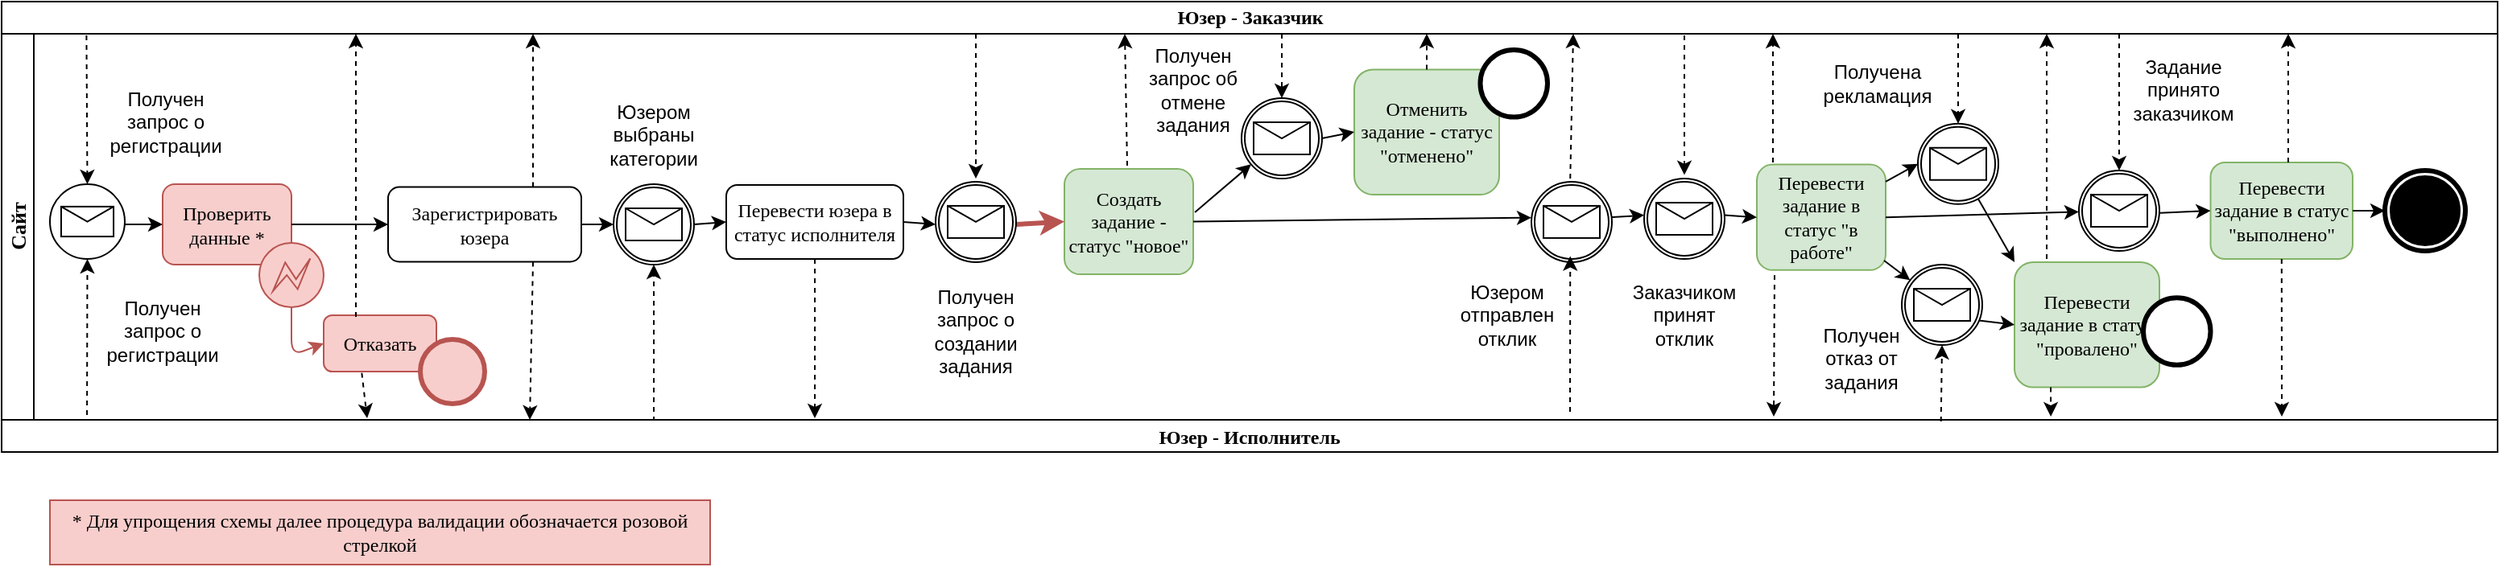 <mxfile version="14.7.7" type="github">
  <diagram name="Page-1" id="c7488fd3-1785-93aa-aadb-54a6760d102a">
    <mxGraphModel dx="730" dy="316" grid="1" gridSize="10" guides="1" tooltips="1" connect="1" arrows="1" fold="1" page="1" pageScale="1" pageWidth="1100" pageHeight="850" background="none" math="0" shadow="0">
      <root>
        <mxCell id="0" />
        <mxCell id="1" parent="0" />
        <object label="&lt;font style=&quot;font-size: 12px&quot;&gt;Юзер - Заказчик&lt;/font&gt;" id="2b4e8129b02d487f-1">
          <mxCell style="swimlane;html=1;childLayout=stackLayout;horizontal=1;startSize=20;horizontalStack=0;rounded=0;shadow=0;labelBackgroundColor=none;strokeWidth=1;fontFamily=Verdana;fontSize=12;align=center;" parent="1" vertex="1">
            <mxGeometry x="150" y="40" width="1550" height="280" as="geometry" />
          </mxCell>
        </object>
        <mxCell id="h2x-6CI9Ihy8LsGusNlG-118" value="" style="endArrow=classic;html=1;dashed=1;fontSize=12;entryX=0.5;entryY=1;entryDx=0;entryDy=0;entryPerimeter=0;" parent="2b4e8129b02d487f-1" edge="1">
          <mxGeometry width="50" height="50" relative="1" as="geometry">
            <mxPoint x="405" y="267" as="sourcePoint" />
            <mxPoint x="405" y="163.5" as="targetPoint" />
          </mxGeometry>
        </mxCell>
        <mxCell id="h2x-6CI9Ihy8LsGusNlG-125" value="" style="endArrow=classic;html=1;dashed=1;fontSize=12;exitX=0.338;exitY=1.025;exitDx=0;exitDy=0;exitPerimeter=0;" parent="2b4e8129b02d487f-1" source="h2x-6CI9Ihy8LsGusNlG-116" edge="1">
          <mxGeometry width="50" height="50" relative="1" as="geometry">
            <mxPoint x="395" y="277" as="sourcePoint" />
            <mxPoint x="227" y="259" as="targetPoint" />
          </mxGeometry>
        </mxCell>
        <mxCell id="h2x-6CI9Ihy8LsGusNlG-90" value="" style="endArrow=classic;html=1;dashed=1;fontSize=12;entryX=0.5;entryY=1;entryDx=0;entryDy=0;entryPerimeter=0;" parent="2b4e8129b02d487f-1" target="h2x-6CI9Ihy8LsGusNlG-93" edge="1">
          <mxGeometry width="50" height="50" relative="1" as="geometry">
            <mxPoint x="53" y="269" as="sourcePoint" />
            <mxPoint x="55" y="173.5" as="targetPoint" />
          </mxGeometry>
        </mxCell>
        <mxCell id="2b4e8129b02d487f-2" value="&lt;div style=&quot;font-size: 13px&quot;&gt;&lt;font face=&quot;Verdana&quot;&gt;Сайт&lt;/font&gt;&lt;/div&gt;" style="swimlane;html=1;startSize=20;horizontal=0;fontSize=13;" parent="2b4e8129b02d487f-1" vertex="1">
          <mxGeometry y="20" width="1550" height="240" as="geometry">
            <mxRectangle y="20" width="680" height="20" as="alternateBounds" />
          </mxGeometry>
        </mxCell>
        <mxCell id="2b4e8129b02d487f-6" value="Проверить данные *" style="rounded=1;whiteSpace=wrap;html=1;shadow=0;labelBackgroundColor=none;strokeWidth=1;fontFamily=Verdana;fontSize=12;align=center;fillColor=#f8cecc;strokeColor=#b85450;" parent="2b4e8129b02d487f-2" vertex="1">
          <mxGeometry x="100" y="93.5" width="80" height="50" as="geometry" />
        </mxCell>
        <mxCell id="h2x-6CI9Ihy8LsGusNlG-75" value="Получен запрос о регистрации" style="text;html=1;strokeColor=none;fillColor=none;align=center;verticalAlign=middle;whiteSpace=wrap;rounded=0;fontSize=12;" parent="2b4e8129b02d487f-2" vertex="1">
          <mxGeometry x="76.5" y="30" width="50" height="50" as="geometry" />
        </mxCell>
        <mxCell id="h2x-6CI9Ihy8LsGusNlG-86" value="" style="endArrow=classic;html=1;fontSize=12;exitX=1;exitY=0.5;exitDx=0;exitDy=0;entryX=0;entryY=0.5;entryDx=0;entryDy=0;" parent="2b4e8129b02d487f-2" target="2b4e8129b02d487f-6" edge="1">
          <mxGeometry width="50" height="50" relative="1" as="geometry">
            <mxPoint x="70" y="118.5" as="sourcePoint" />
            <mxPoint x="370" y="130" as="targetPoint" />
          </mxGeometry>
        </mxCell>
        <mxCell id="h2x-6CI9Ihy8LsGusNlG-91" value="Получен запрос о регистрации" style="text;html=1;strokeColor=none;fillColor=none;align=center;verticalAlign=middle;whiteSpace=wrap;rounded=0;fontSize=12;" parent="2b4e8129b02d487f-2" vertex="1">
          <mxGeometry x="60" y="160" width="80" height="50" as="geometry" />
        </mxCell>
        <mxCell id="h2x-6CI9Ihy8LsGusNlG-94" value="" style="points=[[0.145,0.145,0],[0.5,0,0],[0.855,0.145,0],[1,0.5,0],[0.855,0.855,0],[0.5,1,0],[0.145,0.855,0],[0,0.5,0]];shape=mxgraph.bpmn.event;html=1;verticalLabelPosition=bottom;labelBackgroundColor=#ffffff;verticalAlign=top;align=center;perimeter=ellipsePerimeter;outlineConnect=0;aspect=fixed;outline=eventInt;symbol=error;fontSize=12;fillColor=#f8cecc;strokeColor=#b85450;" parent="2b4e8129b02d487f-2" vertex="1">
          <mxGeometry x="160" y="130" width="40" height="40" as="geometry" />
        </mxCell>
        <mxCell id="h2x-6CI9Ihy8LsGusNlG-96" value="" style="endArrow=classic;html=1;fontSize=12;exitX=1;exitY=0.5;exitDx=0;exitDy=0;entryX=0;entryY=0.5;entryDx=0;entryDy=0;" parent="2b4e8129b02d487f-2" source="2b4e8129b02d487f-6" target="h2x-6CI9Ihy8LsGusNlG-99" edge="1">
          <mxGeometry width="50" height="50" relative="1" as="geometry">
            <mxPoint x="80" y="128.5" as="sourcePoint" />
            <mxPoint x="210" y="118.5" as="targetPoint" />
          </mxGeometry>
        </mxCell>
        <mxCell id="h2x-6CI9Ihy8LsGusNlG-99" value="Зарегистрировать юзера" style="rounded=1;whiteSpace=wrap;html=1;shadow=0;labelBackgroundColor=none;strokeWidth=1;fontFamily=Verdana;fontSize=12;align=center;" parent="2b4e8129b02d487f-2" vertex="1">
          <mxGeometry x="240" y="95.25" width="120" height="46.5" as="geometry" />
        </mxCell>
        <mxCell id="h2x-6CI9Ihy8LsGusNlG-93" value="" style="points=[[0.145,0.145,0],[0.5,0,0],[0.855,0.145,0],[1,0.5,0],[0.855,0.855,0],[0.5,1,0],[0.145,0.855,0],[0,0.5,0]];shape=mxgraph.bpmn.event;html=1;verticalLabelPosition=bottom;labelBackgroundColor=#ffffff;verticalAlign=top;align=center;perimeter=ellipsePerimeter;outlineConnect=0;aspect=fixed;outline=standard;symbol=message;fontSize=12;" parent="2b4e8129b02d487f-2" vertex="1">
          <mxGeometry x="30" y="93.5" width="46.5" height="46.5" as="geometry" />
        </mxCell>
        <mxCell id="h2x-6CI9Ihy8LsGusNlG-110" value="" style="endArrow=classic;html=1;fontSize=12;exitX=0.5;exitY=1;exitDx=0;exitDy=0;entryX=0;entryY=0.5;entryDx=0;entryDy=0;exitPerimeter=0;fillColor=#f8cecc;strokeColor=#b85450;" parent="2b4e8129b02d487f-2" source="h2x-6CI9Ihy8LsGusNlG-94" target="h2x-6CI9Ihy8LsGusNlG-116" edge="1">
          <mxGeometry width="50" height="50" relative="1" as="geometry">
            <mxPoint x="80" y="128.5" as="sourcePoint" />
            <mxPoint x="210" y="195" as="targetPoint" />
            <Array as="points">
              <mxPoint x="180" y="200" />
            </Array>
          </mxGeometry>
        </mxCell>
        <mxCell id="h2x-6CI9Ihy8LsGusNlG-116" value="Отказать" style="rounded=1;whiteSpace=wrap;html=1;shadow=0;labelBackgroundColor=none;strokeWidth=1;fontFamily=Verdana;fontSize=12;align=center;fillColor=#f8cecc;strokeColor=#b85450;" parent="2b4e8129b02d487f-2" vertex="1">
          <mxGeometry x="200" y="175" width="70" height="35" as="geometry" />
        </mxCell>
        <mxCell id="h2x-6CI9Ihy8LsGusNlG-120" value="" style="endArrow=classic;html=1;fontSize=12;exitX=1;exitY=0.5;exitDx=0;exitDy=0;" parent="2b4e8129b02d487f-2" source="h2x-6CI9Ihy8LsGusNlG-99" edge="1">
          <mxGeometry width="50" height="50" relative="1" as="geometry">
            <mxPoint x="320" y="200" as="sourcePoint" />
            <mxPoint x="380" y="118.5" as="targetPoint" />
          </mxGeometry>
        </mxCell>
        <mxCell id="h2x-6CI9Ihy8LsGusNlG-121" value="Юзером выбраны категории" style="text;html=1;strokeColor=none;fillColor=none;align=center;verticalAlign=middle;whiteSpace=wrap;rounded=0;fontSize=12;" parent="2b4e8129b02d487f-2" vertex="1">
          <mxGeometry x="380" y="37.81" width="50" height="50" as="geometry" />
        </mxCell>
        <mxCell id="h2x-6CI9Ihy8LsGusNlG-122" value="Перевести юзера в статус исполнителя" style="rounded=1;whiteSpace=wrap;html=1;shadow=0;labelBackgroundColor=none;strokeWidth=1;fontFamily=Verdana;fontSize=12;align=center;" parent="2b4e8129b02d487f-2" vertex="1">
          <mxGeometry x="450" y="93.94" width="110" height="46.06" as="geometry" />
        </mxCell>
        <mxCell id="h2x-6CI9Ihy8LsGusNlG-123" value="" style="endArrow=classic;html=1;fontSize=12;exitX=1;exitY=0.5;exitDx=0;exitDy=0;exitPerimeter=0;entryX=0;entryY=0.5;entryDx=0;entryDy=0;" parent="2b4e8129b02d487f-2" target="h2x-6CI9Ihy8LsGusNlG-122" edge="1">
          <mxGeometry width="50" height="50" relative="1" as="geometry">
            <mxPoint x="430" y="118.5" as="sourcePoint" />
            <mxPoint x="370.004" y="125.454" as="targetPoint" />
          </mxGeometry>
        </mxCell>
        <mxCell id="h2x-6CI9Ihy8LsGusNlG-133" value="" style="points=[[0.145,0.145,0],[0.5,0,0],[0.855,0.145,0],[1,0.5,0],[0.855,0.855,0],[0.5,1,0],[0.145,0.855,0],[0,0.5,0]];shape=mxgraph.bpmn.event;html=1;verticalLabelPosition=bottom;labelBackgroundColor=#ffffff;verticalAlign=top;align=center;perimeter=ellipsePerimeter;outlineConnect=0;aspect=fixed;outline=end;symbol=terminate2;fontFamily=Verdana;fontSize=12;fillColor=#f8cecc;strokeColor=#b85450;" parent="2b4e8129b02d487f-2" vertex="1">
          <mxGeometry x="260" y="190" width="40" height="40" as="geometry" />
        </mxCell>
        <mxCell id="h2x-6CI9Ihy8LsGusNlG-135" value="" style="endArrow=classic;html=1;fontSize=12;exitX=1;exitY=0.5;exitDx=0;exitDy=0;entryX=0;entryY=0.5;entryDx=0;entryDy=0;entryPerimeter=0;" parent="2b4e8129b02d487f-2" source="h2x-6CI9Ihy8LsGusNlG-122" edge="1">
          <mxGeometry width="50" height="50" relative="1" as="geometry">
            <mxPoint x="460" y="126.75" as="sourcePoint" />
            <mxPoint x="580" y="118.5" as="targetPoint" />
          </mxGeometry>
        </mxCell>
        <mxCell id="h2x-6CI9Ihy8LsGusNlG-138" value="Получен запрос о создании задания" style="text;html=1;strokeColor=none;fillColor=none;align=center;verticalAlign=middle;whiteSpace=wrap;rounded=0;fontSize=12;" parent="2b4e8129b02d487f-2" vertex="1">
          <mxGeometry x="570" y="160" width="70" height="50" as="geometry" />
        </mxCell>
        <mxCell id="h2x-6CI9Ihy8LsGusNlG-142" value="Создать задание - статус &quot;новое&quot;" style="rounded=1;whiteSpace=wrap;html=1;shadow=0;labelBackgroundColor=none;strokeWidth=1;fontFamily=Verdana;fontSize=12;align=center;fillColor=#d5e8d4;strokeColor=#82b366;" parent="2b4e8129b02d487f-2" vertex="1">
          <mxGeometry x="660" y="83.94" width="80" height="65.62" as="geometry" />
        </mxCell>
        <mxCell id="h2x-6CI9Ihy8LsGusNlG-143" value="" style="endArrow=classic;html=1;fontSize=12;exitX=1;exitY=0.5;exitDx=0;exitDy=0;exitPerimeter=0;entryX=0;entryY=0.5;entryDx=0;entryDy=0;fillColor=#f8cecc;strokeColor=#b85450;strokeWidth=3;" parent="2b4e8129b02d487f-2" target="h2x-6CI9Ihy8LsGusNlG-142" edge="1">
          <mxGeometry width="50" height="50" relative="1" as="geometry">
            <mxPoint x="630" y="118.5" as="sourcePoint" />
            <mxPoint x="480" y="126.75" as="targetPoint" />
          </mxGeometry>
        </mxCell>
        <mxCell id="h2x-6CI9Ihy8LsGusNlG-147" value="Юзером отправлен отклик" style="text;html=1;strokeColor=none;fillColor=none;align=center;verticalAlign=middle;whiteSpace=wrap;rounded=0;fontSize=12;" parent="2b4e8129b02d487f-2" vertex="1">
          <mxGeometry x="910" y="149.56" width="50" height="50" as="geometry" />
        </mxCell>
        <mxCell id="h2x-6CI9Ihy8LsGusNlG-148" value="" style="endArrow=classic;html=1;fontSize=12;exitX=1.013;exitY=0.412;exitDx=0;exitDy=0;exitPerimeter=0;" parent="2b4e8129b02d487f-2" source="h2x-6CI9Ihy8LsGusNlG-142" edge="1">
          <mxGeometry width="50" height="50" relative="1" as="geometry">
            <mxPoint x="660" y="128.5" as="sourcePoint" />
            <mxPoint x="775.943" y="81.181" as="targetPoint" />
          </mxGeometry>
        </mxCell>
        <mxCell id="h2x-6CI9Ihy8LsGusNlG-151" value="" style="endArrow=classic;html=1;fontSize=12;exitX=1;exitY=0.5;exitDx=0;exitDy=0;exitPerimeter=0;entryX=0;entryY=0.5;entryDx=0;entryDy=0;entryPerimeter=0;" parent="2b4e8129b02d487f-2" edge="1">
          <mxGeometry width="50" height="50" relative="1" as="geometry">
            <mxPoint x="998.25" y="114.125" as="sourcePoint" />
            <mxPoint x="1020" y="112.81" as="targetPoint" />
          </mxGeometry>
        </mxCell>
        <mxCell id="h2x-6CI9Ihy8LsGusNlG-154" value="Заказчиком принят отклик" style="text;html=1;strokeColor=none;fillColor=none;align=center;verticalAlign=middle;whiteSpace=wrap;rounded=0;fontSize=12;" parent="2b4e8129b02d487f-2" vertex="1">
          <mxGeometry x="1020" y="149.56" width="50" height="50" as="geometry" />
        </mxCell>
        <mxCell id="h2x-6CI9Ihy8LsGusNlG-155" value="Перевести задание в статус &quot;в работе&quot;" style="rounded=1;whiteSpace=wrap;html=1;shadow=0;labelBackgroundColor=none;strokeWidth=1;fontFamily=Verdana;fontSize=12;align=center;fillColor=#d5e8d4;strokeColor=#82b366;" parent="2b4e8129b02d487f-2" vertex="1">
          <mxGeometry x="1090" y="81.31" width="80" height="65.62" as="geometry" />
        </mxCell>
        <mxCell id="h2x-6CI9Ihy8LsGusNlG-156" value="" style="endArrow=classic;html=1;fontSize=12;exitX=1;exitY=0.5;exitDx=0;exitDy=0;exitPerimeter=0;entryX=0;entryY=0.5;entryDx=0;entryDy=0;" parent="2b4e8129b02d487f-2" target="h2x-6CI9Ihy8LsGusNlG-155" edge="1">
          <mxGeometry width="50" height="50" relative="1" as="geometry">
            <mxPoint x="1070" y="112.81" as="sourcePoint" />
            <mxPoint x="840" y="125.44" as="targetPoint" />
          </mxGeometry>
        </mxCell>
        <mxCell id="h2x-6CI9Ihy8LsGusNlG-159" value="Получен запрос об отмене задания" style="text;html=1;strokeColor=none;fillColor=none;align=center;verticalAlign=middle;whiteSpace=wrap;rounded=0;fontSize=12;" parent="2b4e8129b02d487f-2" vertex="1">
          <mxGeometry x="710" y="10" width="60" height="50" as="geometry" />
        </mxCell>
        <mxCell id="h2x-6CI9Ihy8LsGusNlG-160" value="Отменить задание - статус &quot;отменено&quot;" style="rounded=1;whiteSpace=wrap;html=1;shadow=0;labelBackgroundColor=none;strokeWidth=1;fontFamily=Verdana;fontSize=12;align=center;fillColor=#d5e8d4;strokeColor=#82b366;" parent="2b4e8129b02d487f-2" vertex="1">
          <mxGeometry x="840" y="22.19" width="90" height="77.81" as="geometry" />
        </mxCell>
        <mxCell id="h2x-6CI9Ihy8LsGusNlG-161" value="" style="endArrow=classic;html=1;fontSize=12;exitX=1;exitY=0.5;exitDx=0;exitDy=0;exitPerimeter=0;" parent="2b4e8129b02d487f-2" edge="1">
          <mxGeometry width="50" height="50" relative="1" as="geometry">
            <mxPoint x="820" y="65" as="sourcePoint" />
            <mxPoint x="840" y="61" as="targetPoint" />
          </mxGeometry>
        </mxCell>
        <mxCell id="h2x-6CI9Ihy8LsGusNlG-163" value="" style="points=[[0.145,0.145,0],[0.5,0,0],[0.855,0.145,0],[1,0.5,0],[0.855,0.855,0],[0.5,1,0],[0.145,0.855,0],[0,0.5,0]];shape=mxgraph.bpmn.event;html=1;verticalLabelPosition=bottom;labelBackgroundColor=#ffffff;verticalAlign=top;align=center;perimeter=ellipsePerimeter;outlineConnect=0;aspect=fixed;outline=end;symbol=terminate2;fontFamily=Verdana;fontSize=12;" parent="2b4e8129b02d487f-2" vertex="1">
          <mxGeometry x="918.25" y="10" width="41.75" height="41.75" as="geometry" />
        </mxCell>
        <mxCell id="h2x-6CI9Ihy8LsGusNlG-164" value="" style="endArrow=classic;html=1;fontSize=12;exitX=1;exitY=0.5;exitDx=0;exitDy=0;" parent="2b4e8129b02d487f-2" source="h2x-6CI9Ihy8LsGusNlG-142" edge="1">
          <mxGeometry width="50" height="50" relative="1" as="geometry">
            <mxPoint x="750" y="150" as="sourcePoint" />
            <mxPoint x="950.001" y="114.331" as="targetPoint" />
          </mxGeometry>
        </mxCell>
        <mxCell id="h2x-6CI9Ihy8LsGusNlG-167" value="Получен отказ от задания" style="text;html=1;strokeColor=none;fillColor=none;align=center;verticalAlign=middle;whiteSpace=wrap;rounded=0;fontSize=12;" parent="2b4e8129b02d487f-2" vertex="1">
          <mxGeometry x="1120" y="177.37" width="70" height="50" as="geometry" />
        </mxCell>
        <mxCell id="h2x-6CI9Ihy8LsGusNlG-169" value="Перевести задание в статус &quot;провалено&quot;" style="rounded=1;whiteSpace=wrap;html=1;shadow=0;labelBackgroundColor=none;strokeWidth=1;fontFamily=Verdana;fontSize=12;align=center;fillColor=#d5e8d4;strokeColor=#82b366;" parent="2b4e8129b02d487f-2" vertex="1">
          <mxGeometry x="1250" y="141.97" width="90" height="77.81" as="geometry" />
        </mxCell>
        <mxCell id="h2x-6CI9Ihy8LsGusNlG-170" value="" style="points=[[0.145,0.145,0],[0.5,0,0],[0.855,0.145,0],[1,0.5,0],[0.855,0.855,0],[0.5,1,0],[0.145,0.855,0],[0,0.5,0]];shape=mxgraph.bpmn.event;html=1;verticalLabelPosition=bottom;labelBackgroundColor=#ffffff;verticalAlign=top;align=center;perimeter=ellipsePerimeter;outlineConnect=0;aspect=fixed;outline=end;symbol=terminate2;fontFamily=Verdana;fontSize=12;" parent="2b4e8129b02d487f-2" vertex="1">
          <mxGeometry x="1330" y="164.13" width="41.75" height="41.75" as="geometry" />
        </mxCell>
        <mxCell id="h2x-6CI9Ihy8LsGusNlG-171" value="" style="endArrow=classic;html=1;fontSize=12;entryX=0;entryY=0.5;entryDx=0;entryDy=0;" parent="2b4e8129b02d487f-2" target="h2x-6CI9Ihy8LsGusNlG-169" edge="1">
          <mxGeometry width="50" height="50" relative="1" as="geometry">
            <mxPoint x="1228.031" y="178.224" as="sourcePoint" />
            <mxPoint x="1100" y="124.12" as="targetPoint" />
          </mxGeometry>
        </mxCell>
        <mxCell id="h2x-6CI9Ihy8LsGusNlG-166" value="" style="endArrow=classic;html=1;fontSize=12;exitX=0.988;exitY=0.91;exitDx=0;exitDy=0;exitPerimeter=0;" parent="2b4e8129b02d487f-2" source="h2x-6CI9Ihy8LsGusNlG-155" edge="1">
          <mxGeometry width="50" height="50" relative="1" as="geometry">
            <mxPoint x="1170" y="115" as="sourcePoint" />
            <mxPoint x="1185.205" y="153.23" as="targetPoint" />
          </mxGeometry>
        </mxCell>
        <mxCell id="h2x-6CI9Ihy8LsGusNlG-177" value="" style="endArrow=classic;html=1;fontSize=12;entryX=0;entryY=0;entryDx=0;entryDy=0;" parent="2b4e8129b02d487f-2" source="dRT6t8CAFaWPUMTb3TAx-19" target="h2x-6CI9Ihy8LsGusNlG-169" edge="1">
          <mxGeometry width="50" height="50" relative="1" as="geometry">
            <mxPoint x="1220" y="96" as="sourcePoint" />
            <mxPoint x="1260" y="198.465" as="targetPoint" />
          </mxGeometry>
        </mxCell>
        <mxCell id="dRT6t8CAFaWPUMTb3TAx-1" value="Получена рекламация" style="text;html=1;strokeColor=none;fillColor=none;align=center;verticalAlign=middle;whiteSpace=wrap;rounded=0;fontSize=12;" vertex="1" parent="2b4e8129b02d487f-2">
          <mxGeometry x="1130" y="5.88" width="70" height="50" as="geometry" />
        </mxCell>
        <mxCell id="dRT6t8CAFaWPUMTb3TAx-3" value="" style="endArrow=classic;html=1;fontSize=12;exitX=1;exitY=0.5;exitDx=0;exitDy=0;" edge="1" parent="2b4e8129b02d487f-2" source="h2x-6CI9Ihy8LsGusNlG-155" target="dRT6t8CAFaWPUMTb3TAx-20">
          <mxGeometry width="50" height="50" relative="1" as="geometry">
            <mxPoint x="1008.25" y="124.125" as="sourcePoint" />
            <mxPoint x="1260" y="112.81" as="targetPoint" />
          </mxGeometry>
        </mxCell>
        <mxCell id="dRT6t8CAFaWPUMTb3TAx-5" value="Задание принято заказчиком" style="text;html=1;strokeColor=none;fillColor=none;align=center;verticalAlign=middle;whiteSpace=wrap;rounded=0;fontSize=12;" vertex="1" parent="2b4e8129b02d487f-2">
          <mxGeometry x="1320" y="10" width="70" height="50" as="geometry" />
        </mxCell>
        <mxCell id="dRT6t8CAFaWPUMTb3TAx-6" value="Перевести задание в статус &quot;выполнено&quot;" style="rounded=1;whiteSpace=wrap;html=1;shadow=0;labelBackgroundColor=none;strokeWidth=1;fontFamily=Verdana;fontSize=12;align=center;fillColor=#d5e8d4;strokeColor=#82b366;" vertex="1" parent="2b4e8129b02d487f-2">
          <mxGeometry x="1371.75" y="80" width="88.25" height="60" as="geometry" />
        </mxCell>
        <mxCell id="dRT6t8CAFaWPUMTb3TAx-7" value="" style="endArrow=classic;html=1;fontSize=12;exitX=1;exitY=0.5;exitDx=0;exitDy=0;entryX=0;entryY=0.5;entryDx=0;entryDy=0;exitPerimeter=0;" edge="1" parent="2b4e8129b02d487f-2" target="dRT6t8CAFaWPUMTb3TAx-6">
          <mxGeometry width="50" height="50" relative="1" as="geometry">
            <mxPoint x="1310" y="112.81" as="sourcePoint" />
            <mxPoint x="1270" y="122.81" as="targetPoint" />
          </mxGeometry>
        </mxCell>
        <mxCell id="dRT6t8CAFaWPUMTb3TAx-10" value="" style="points=[[0.145,0.145,0],[0.5,0,0],[0.855,0.145,0],[1,0.5,0],[0.855,0.855,0],[0.5,1,0],[0.145,0.855,0],[0,0.5,0]];shape=mxgraph.bpmn.event;html=1;verticalLabelPosition=bottom;labelBackgroundColor=#ffffff;verticalAlign=top;align=center;perimeter=ellipsePerimeter;outlineConnect=0;aspect=fixed;outline=end;symbol=terminate;" vertex="1" parent="2b4e8129b02d487f-2">
          <mxGeometry x="1480" y="85" width="50" height="50" as="geometry" />
        </mxCell>
        <mxCell id="dRT6t8CAFaWPUMTb3TAx-11" value="" style="endArrow=classic;html=1;fontSize=12;exitX=1;exitY=0.5;exitDx=0;exitDy=0;entryX=0;entryY=0.5;entryDx=0;entryDy=0;entryPerimeter=0;" edge="1" parent="2b4e8129b02d487f-2" source="dRT6t8CAFaWPUMTb3TAx-6" target="dRT6t8CAFaWPUMTb3TAx-10">
          <mxGeometry width="50" height="50" relative="1" as="geometry">
            <mxPoint x="1180" y="124.12" as="sourcePoint" />
            <mxPoint x="1270" y="122.81" as="targetPoint" />
          </mxGeometry>
        </mxCell>
        <mxCell id="dRT6t8CAFaWPUMTb3TAx-12" value="" style="points=[[0.145,0.145,0],[0.5,0,0],[0.855,0.145,0],[1,0.5,0],[0.855,0.855,0],[0.5,1,0],[0.145,0.855,0],[0,0.5,0]];shape=mxgraph.bpmn.event;html=1;verticalLabelPosition=bottom;labelBackgroundColor=#ffffff;verticalAlign=top;align=center;perimeter=ellipsePerimeter;outlineConnect=0;aspect=fixed;outline=catching;symbol=message;" vertex="1" parent="2b4e8129b02d487f-2">
          <mxGeometry x="380" y="93.5" width="50" height="50" as="geometry" />
        </mxCell>
        <mxCell id="dRT6t8CAFaWPUMTb3TAx-14" value="" style="points=[[0.145,0.145,0],[0.5,0,0],[0.855,0.145,0],[1,0.5,0],[0.855,0.855,0],[0.5,1,0],[0.145,0.855,0],[0,0.5,0]];shape=mxgraph.bpmn.event;html=1;verticalLabelPosition=bottom;labelBackgroundColor=#ffffff;verticalAlign=top;align=center;perimeter=ellipsePerimeter;outlineConnect=0;aspect=fixed;outline=catching;symbol=message;" vertex="1" parent="2b4e8129b02d487f-2">
          <mxGeometry x="580" y="91.97" width="50" height="50" as="geometry" />
        </mxCell>
        <mxCell id="dRT6t8CAFaWPUMTb3TAx-15" value="" style="points=[[0.145,0.145,0],[0.5,0,0],[0.855,0.145,0],[1,0.5,0],[0.855,0.855,0],[0.5,1,0],[0.145,0.855,0],[0,0.5,0]];shape=mxgraph.bpmn.event;html=1;verticalLabelPosition=bottom;labelBackgroundColor=#ffffff;verticalAlign=top;align=center;perimeter=ellipsePerimeter;outlineConnect=0;aspect=fixed;outline=catching;symbol=message;" vertex="1" parent="2b4e8129b02d487f-2">
          <mxGeometry x="770" y="40" width="50" height="50" as="geometry" />
        </mxCell>
        <mxCell id="dRT6t8CAFaWPUMTb3TAx-16" value="" style="points=[[0.145,0.145,0],[0.5,0,0],[0.855,0.145,0],[1,0.5,0],[0.855,0.855,0],[0.5,1,0],[0.145,0.855,0],[0,0.5,0]];shape=mxgraph.bpmn.event;html=1;verticalLabelPosition=bottom;labelBackgroundColor=#ffffff;verticalAlign=top;align=center;perimeter=ellipsePerimeter;outlineConnect=0;aspect=fixed;outline=catching;symbol=message;" vertex="1" parent="2b4e8129b02d487f-2">
          <mxGeometry x="950" y="91.97" width="50" height="50" as="geometry" />
        </mxCell>
        <mxCell id="dRT6t8CAFaWPUMTb3TAx-18" value="" style="points=[[0.145,0.145,0],[0.5,0,0],[0.855,0.145,0],[1,0.5,0],[0.855,0.855,0],[0.5,1,0],[0.145,0.855,0],[0,0.5,0]];shape=mxgraph.bpmn.event;html=1;verticalLabelPosition=bottom;labelBackgroundColor=#ffffff;verticalAlign=top;align=center;perimeter=ellipsePerimeter;outlineConnect=0;aspect=fixed;outline=catching;symbol=message;" vertex="1" parent="2b4e8129b02d487f-2">
          <mxGeometry x="1180" y="143.5" width="50" height="50" as="geometry" />
        </mxCell>
        <mxCell id="dRT6t8CAFaWPUMTb3TAx-19" value="" style="points=[[0.145,0.145,0],[0.5,0,0],[0.855,0.145,0],[1,0.5,0],[0.855,0.855,0],[0.5,1,0],[0.145,0.855,0],[0,0.5,0]];shape=mxgraph.bpmn.event;html=1;verticalLabelPosition=bottom;labelBackgroundColor=#ffffff;verticalAlign=top;align=center;perimeter=ellipsePerimeter;outlineConnect=0;aspect=fixed;outline=catching;symbol=message;" vertex="1" parent="2b4e8129b02d487f-2">
          <mxGeometry x="1190" y="55.88" width="50" height="50" as="geometry" />
        </mxCell>
        <mxCell id="dRT6t8CAFaWPUMTb3TAx-20" value="" style="points=[[0.145,0.145,0],[0.5,0,0],[0.855,0.145,0],[1,0.5,0],[0.855,0.855,0],[0.5,1,0],[0.145,0.855,0],[0,0.5,0]];shape=mxgraph.bpmn.event;html=1;verticalLabelPosition=bottom;labelBackgroundColor=#ffffff;verticalAlign=top;align=center;perimeter=ellipsePerimeter;outlineConnect=0;aspect=fixed;outline=catching;symbol=message;" vertex="1" parent="2b4e8129b02d487f-2">
          <mxGeometry x="1290" y="85" width="50" height="50" as="geometry" />
        </mxCell>
        <mxCell id="dRT6t8CAFaWPUMTb3TAx-24" value="" style="endArrow=classic;html=1;fontSize=12;entryX=0;entryY=0.5;entryDx=0;entryDy=0;entryPerimeter=0;" edge="1" parent="2b4e8129b02d487f-2" source="h2x-6CI9Ihy8LsGusNlG-155" target="dRT6t8CAFaWPUMTb3TAx-19">
          <mxGeometry width="50" height="50" relative="1" as="geometry">
            <mxPoint x="1179.04" y="151.024" as="sourcePoint" />
            <mxPoint x="1179" y="80" as="targetPoint" />
          </mxGeometry>
        </mxCell>
        <mxCell id="h2x-6CI9Ihy8LsGusNlG-72" value="Юзер - Исполнитель" style="swimlane;fontSize=12;startSize=23;fontFamily=Verdana;" parent="2b4e8129b02d487f-1" vertex="1">
          <mxGeometry y="260" width="1550" height="20" as="geometry" />
        </mxCell>
        <mxCell id="h2x-6CI9Ihy8LsGusNlG-129" value="" style="endArrow=classic;html=1;dashed=1;fontSize=12;exitX=0.75;exitY=1;exitDx=0;exitDy=0;" parent="2b4e8129b02d487f-1" source="h2x-6CI9Ihy8LsGusNlG-99" edge="1">
          <mxGeometry width="50" height="50" relative="1" as="geometry">
            <mxPoint x="300" y="160" as="sourcePoint" />
            <mxPoint x="328" y="260" as="targetPoint" />
          </mxGeometry>
        </mxCell>
        <mxCell id="h2x-6CI9Ihy8LsGusNlG-131" value="" style="endArrow=classic;html=1;dashed=1;fontSize=12;exitX=0.5;exitY=1;exitDx=0;exitDy=0;" parent="2b4e8129b02d487f-1" source="h2x-6CI9Ihy8LsGusNlG-122" edge="1">
          <mxGeometry width="50" height="50" relative="1" as="geometry">
            <mxPoint x="310" y="170" as="sourcePoint" />
            <mxPoint x="505" y="259" as="targetPoint" />
          </mxGeometry>
        </mxCell>
        <mxCell id="h2x-6CI9Ihy8LsGusNlG-144" value="" style="endArrow=classic;html=1;dashed=1;fontSize=12;entryX=0.45;entryY=0.072;entryDx=0;entryDy=0;entryPerimeter=0;" parent="2b4e8129b02d487f-1" target="2b4e8129b02d487f-1" edge="1">
          <mxGeometry width="50" height="50" relative="1" as="geometry">
            <mxPoint x="699" y="102" as="sourcePoint" />
            <mxPoint x="713" y="30" as="targetPoint" />
          </mxGeometry>
        </mxCell>
        <mxCell id="h2x-6CI9Ihy8LsGusNlG-150" value="" style="endArrow=classic;html=1;dashed=1;fontSize=12;entryX=0.5;entryY=0;entryDx=0;entryDy=0;entryPerimeter=0;" parent="2b4e8129b02d487f-1" edge="1">
          <mxGeometry width="50" height="50" relative="1" as="geometry">
            <mxPoint x="1045" y="21" as="sourcePoint" />
            <mxPoint x="1045" y="107.81" as="targetPoint" />
          </mxGeometry>
        </mxCell>
        <mxCell id="h2x-6CI9Ihy8LsGusNlG-146" value="" style="endArrow=classic;html=1;dashed=1;fontSize=12;entryX=0.5;entryY=1;entryDx=0;entryDy=0;entryPerimeter=0;" parent="2b4e8129b02d487f-1" edge="1">
          <mxGeometry width="50" height="50" relative="1" as="geometry">
            <mxPoint x="974" y="255" as="sourcePoint" />
            <mxPoint x="974.125" y="158.25" as="targetPoint" />
          </mxGeometry>
        </mxCell>
        <mxCell id="h2x-6CI9Ihy8LsGusNlG-152" value="" style="endArrow=classic;html=1;dashed=1;fontSize=12;exitX=0.5;exitY=0;exitDx=0;exitDy=0;exitPerimeter=0;" parent="2b4e8129b02d487f-1" edge="1">
          <mxGeometry width="50" height="50" relative="1" as="geometry">
            <mxPoint x="974.125" y="110" as="sourcePoint" />
            <mxPoint x="976" y="20" as="targetPoint" />
          </mxGeometry>
        </mxCell>
        <mxCell id="h2x-6CI9Ihy8LsGusNlG-158" value="" style="endArrow=classic;html=1;dashed=1;fontSize=12;entryX=0.5;entryY=0;entryDx=0;entryDy=0;entryPerimeter=0;" parent="2b4e8129b02d487f-1" edge="1">
          <mxGeometry width="50" height="50" relative="1" as="geometry">
            <mxPoint x="795" y="20" as="sourcePoint" />
            <mxPoint x="795" y="60" as="targetPoint" />
          </mxGeometry>
        </mxCell>
        <mxCell id="h2x-6CI9Ihy8LsGusNlG-168" value="" style="endArrow=classic;html=1;dashed=1;fontSize=12;entryX=0.5;entryY=1;entryDx=0;entryDy=0;entryPerimeter=0;exitX=0.777;exitY=0.05;exitDx=0;exitDy=0;exitPerimeter=0;" parent="2b4e8129b02d487f-1" source="h2x-6CI9Ihy8LsGusNlG-72" edge="1">
          <mxGeometry width="50" height="50" relative="1" as="geometry">
            <mxPoint x="984.31" y="270" as="sourcePoint" />
            <mxPoint x="1205" y="213.5" as="targetPoint" />
          </mxGeometry>
        </mxCell>
        <mxCell id="dRT6t8CAFaWPUMTb3TAx-9" value="" style="endArrow=classic;html=1;dashed=1;fontSize=12;" edge="1" parent="2b4e8129b02d487f-1" source="dRT6t8CAFaWPUMTb3TAx-6">
          <mxGeometry width="50" height="50" relative="1" as="geometry">
            <mxPoint x="1055" y="31" as="sourcePoint" />
            <mxPoint x="1416" y="258" as="targetPoint" />
          </mxGeometry>
        </mxCell>
        <mxCell id="dRT6t8CAFaWPUMTb3TAx-21" value="" style="endArrow=classic;html=1;dashed=1;fontSize=12;entryX=0.5;entryY=0;entryDx=0;entryDy=0;entryPerimeter=0;exitX=0.034;exitY=0.075;exitDx=0;exitDy=0;exitPerimeter=0;" edge="1" parent="2b4e8129b02d487f-1" source="2b4e8129b02d487f-1" target="h2x-6CI9Ihy8LsGusNlG-93">
          <mxGeometry width="50" height="50" relative="1" as="geometry">
            <mxPoint x="63" y="279" as="sourcePoint" />
            <mxPoint x="63.25" y="170" as="targetPoint" />
          </mxGeometry>
        </mxCell>
        <mxCell id="dRT6t8CAFaWPUMTb3TAx-27" value="" style="endArrow=classic;html=1;dashed=1;fontSize=12;entryX=0.821;entryY=-0.1;entryDx=0;entryDy=0;entryPerimeter=0;exitX=0.25;exitY=1;exitDx=0;exitDy=0;" edge="1" parent="2b4e8129b02d487f-1" source="h2x-6CI9Ihy8LsGusNlG-169" target="h2x-6CI9Ihy8LsGusNlG-72">
          <mxGeometry width="50" height="50" relative="1" as="geometry">
            <mxPoint x="1299" y="240" as="sourcePoint" />
            <mxPoint x="1295" y="117.81" as="targetPoint" />
          </mxGeometry>
        </mxCell>
        <mxCell id="h2x-6CI9Ihy8LsGusNlG-127" value="" style="endArrow=classic;html=1;dashed=1;fontSize=12;" parent="1" edge="1">
          <mxGeometry width="50" height="50" relative="1" as="geometry">
            <mxPoint x="370" y="236" as="sourcePoint" />
            <mxPoint x="370" y="60" as="targetPoint" />
          </mxGeometry>
        </mxCell>
        <mxCell id="h2x-6CI9Ihy8LsGusNlG-128" value="" style="endArrow=classic;html=1;dashed=1;fontSize=12;exitX=0.75;exitY=0;exitDx=0;exitDy=0;" parent="1" source="h2x-6CI9Ihy8LsGusNlG-99" edge="1">
          <mxGeometry width="50" height="50" relative="1" as="geometry">
            <mxPoint x="380" y="256" as="sourcePoint" />
            <mxPoint x="480" y="60" as="targetPoint" />
          </mxGeometry>
        </mxCell>
        <mxCell id="h2x-6CI9Ihy8LsGusNlG-136" value="" style="endArrow=classic;html=1;dashed=1;fontSize=12;" parent="1" edge="1">
          <mxGeometry width="50" height="50" relative="1" as="geometry">
            <mxPoint x="755" y="60" as="sourcePoint" />
            <mxPoint x="755" y="150" as="targetPoint" />
          </mxGeometry>
        </mxCell>
        <mxCell id="h2x-6CI9Ihy8LsGusNlG-141" value="* Для упрощения схемы далее процедура валидации обозначается розовой стрелкой" style="text;html=1;strokeColor=#b85450;fillColor=#f8cecc;align=center;verticalAlign=middle;whiteSpace=wrap;rounded=0;fontFamily=Verdana;fontSize=12;" parent="1" vertex="1">
          <mxGeometry x="180" y="350" width="410" height="40" as="geometry" />
        </mxCell>
        <mxCell id="h2x-6CI9Ihy8LsGusNlG-162" value="" style="endArrow=classic;html=1;dashed=1;fontSize=12;exitX=0.5;exitY=0;exitDx=0;exitDy=0;" parent="1" source="h2x-6CI9Ihy8LsGusNlG-160" edge="1">
          <mxGeometry width="50" height="50" relative="1" as="geometry">
            <mxPoint x="859" y="162" as="sourcePoint" />
            <mxPoint x="1035" y="60" as="targetPoint" />
          </mxGeometry>
        </mxCell>
        <mxCell id="h2x-6CI9Ihy8LsGusNlG-176" value="" style="endArrow=classic;html=1;dashed=1;fontSize=12;entryX=0.5;entryY=0;entryDx=0;entryDy=0;entryPerimeter=0;" parent="1" target="dRT6t8CAFaWPUMTb3TAx-19" edge="1">
          <mxGeometry width="50" height="50" relative="1" as="geometry">
            <mxPoint x="1365" y="60" as="sourcePoint" />
            <mxPoint x="1355" y="110" as="targetPoint" />
          </mxGeometry>
        </mxCell>
        <mxCell id="dRT6t8CAFaWPUMTb3TAx-4" value="" style="endArrow=classic;html=1;dashed=1;fontSize=12;entryX=0.5;entryY=0;entryDx=0;entryDy=0;entryPerimeter=0;" edge="1" parent="1" target="dRT6t8CAFaWPUMTb3TAx-20">
          <mxGeometry width="50" height="50" relative="1" as="geometry">
            <mxPoint x="1465" y="60" as="sourcePoint" />
            <mxPoint x="1435" y="147.81" as="targetPoint" />
          </mxGeometry>
        </mxCell>
        <mxCell id="dRT6t8CAFaWPUMTb3TAx-8" value="" style="endArrow=classic;html=1;dashed=1;fontSize=12;" edge="1" parent="1">
          <mxGeometry width="50" height="50" relative="1" as="geometry">
            <mxPoint x="1570" y="140" as="sourcePoint" />
            <mxPoint x="1570" y="60" as="targetPoint" />
          </mxGeometry>
        </mxCell>
        <mxCell id="dRT6t8CAFaWPUMTb3TAx-17" value="" style="points=[[0.145,0.145,0],[0.5,0,0],[0.855,0.145,0],[1,0.5,0],[0.855,0.855,0],[0.5,1,0],[0.145,0.855,0],[0,0.5,0]];shape=mxgraph.bpmn.event;html=1;verticalLabelPosition=bottom;labelBackgroundColor=#ffffff;verticalAlign=top;align=center;perimeter=ellipsePerimeter;outlineConnect=0;aspect=fixed;outline=catching;symbol=message;" vertex="1" parent="1">
          <mxGeometry x="1170" y="150" width="50" height="50" as="geometry" />
        </mxCell>
        <mxCell id="dRT6t8CAFaWPUMTb3TAx-25" value="" style="endArrow=classic;html=1;dashed=1;fontSize=12;" edge="1" parent="1">
          <mxGeometry width="50" height="50" relative="1" as="geometry">
            <mxPoint x="1250" y="140" as="sourcePoint" />
            <mxPoint x="1250" y="60" as="targetPoint" />
          </mxGeometry>
        </mxCell>
        <mxCell id="dRT6t8CAFaWPUMTb3TAx-26" value="" style="endArrow=classic;html=1;dashed=1;fontSize=12;entryX=0.71;entryY=-0.1;entryDx=0;entryDy=0;entryPerimeter=0;" edge="1" parent="1" target="h2x-6CI9Ihy8LsGusNlG-72">
          <mxGeometry width="50" height="50" relative="1" as="geometry">
            <mxPoint x="1251" y="210" as="sourcePoint" />
            <mxPoint x="1205" y="157.81" as="targetPoint" />
          </mxGeometry>
        </mxCell>
        <mxCell id="dRT6t8CAFaWPUMTb3TAx-28" value="" style="endArrow=classic;html=1;dashed=1;fontSize=12;" edge="1" parent="1">
          <mxGeometry width="50" height="50" relative="1" as="geometry">
            <mxPoint x="1420" y="200" as="sourcePoint" />
            <mxPoint x="1420" y="60" as="targetPoint" />
          </mxGeometry>
        </mxCell>
      </root>
    </mxGraphModel>
  </diagram>
</mxfile>
